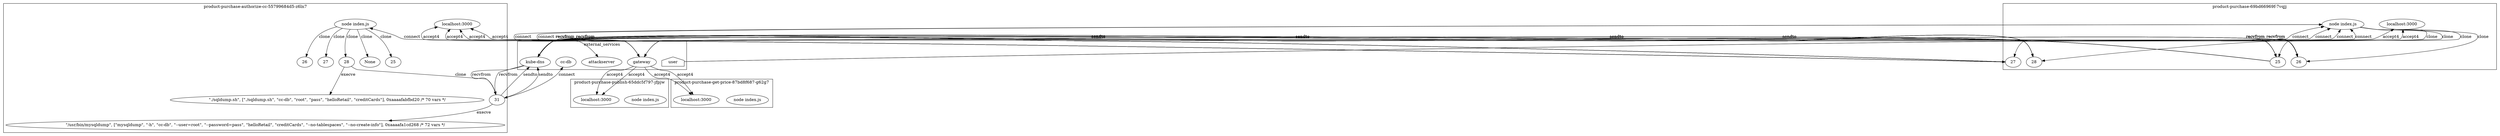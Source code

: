 digraph G {
	subgraph "cluster_ product-purchase-publish-65ddc5f797-jfpjw " {
		label=" product-purchase-publish-65ddc5f797-jfpjw "
		40386 [label="node index.js"]
		"product-purchase-publish_localhost_3000" [label="localhost:3000"]
		"product-purchase-publish_localhost_3000" [label="localhost:3000"]
	}
	subgraph "cluster_ product-purchase-authorize-cc-55799684d5-z6ln7 " {
		label=" product-purchase-authorize-cc-55799684d5-z6ln7 "
		41370 [label="node index.js"]
		"product-purchase-authorize-cc_localhost_3000" [label="localhost:3000"]
		"product-purchase-authorize-cc_localhost_3000" [label="localhost:3000"]
		41370 -> 45253 [label=clone]
		41370 -> 45248 [label=clone]
		41370 -> 45259 [label=clone]
		41370 -> 46570 [label=clone]
		"product-purchase-authorize-cc_localhost_3000" [label="localhost:3000"]
		"product-purchase-authorize-cc_localhost_3000" [label="localhost:3000"]
		41370 -> None [label=clone]
		45253 [label=25]
		45248 [label=26]
		45259 [label=27]
		46570 [label=28]
		" product-purchase-authorize-cc-55799684d5-z6ln7 _./sqldump.sh cc-db root pass helloRetail creditCards" [label="\"./sqldump.sh\", [\"./sqldump.sh\", \"cc-db\", \"root\", \"pass\", \"helloRetail\", \"creditCards\"], 0xaaaafabfbd20 /* 70 vars */"]
		46570 -> " product-purchase-authorize-cc-55799684d5-z6ln7 _./sqldump.sh cc-db root pass helloRetail creditCards" [label=execve]
		46570 -> 46577 [label=clone]
		46577 [label=31]
		" product-purchase-authorize-cc-55799684d5-z6ln7 _mysqldump -h cc-db --user=root --password=pass helloRetail creditCards --no-tablespaces --no-create-info" [label="\"/usr/bin/mysqldump\", [\"mysqldump\", \"-h\", \"cc-db\", \"--user=root\", \"--password=pass\", \"helloRetail\", \"creditCards\", \"--no-tablespaces\", \"--no-create-info\"], 0xaaaafa1cd268 /* 72 vars */"]
		46577 -> " product-purchase-authorize-cc-55799684d5-z6ln7 _mysqldump -h cc-db --user=root --password=pass helloRetail creditCards --no-tablespaces --no-create-info" [label=execve]
	}
	subgraph "cluster_ product-purchase-69bd66969f-7vqjj " {
		label=" product-purchase-69bd66969f-7vqjj "
		42651 [label="node index.js"]
		"product-purchase_localhost_3000" [label="localhost:3000"]
		"product-purchase_localhost_3000" [label="localhost:3000"]
		42651 -> 45195 [label=clone]
		42651 -> 45206 [label=clone]
		42651 -> 45197 [label=clone]
		42651 -> 45213 [label=clone]
		45195 [label=25]
		45206 [label=26]
		45197 [label=27]
		45213 [label=28]
	}
	subgraph "cluster_ product-purchase-get-price-87bd8f687-g62g7 " {
		label=" product-purchase-get-price-87bd8f687-g62g7 "
		44036 [label="node index.js"]
		"product-purchase-get-price_localhost_3000" [label="localhost:3000"]
		"product-purchase-get-price_localhost_3000" [label="localhost:3000"]
	}
	subgraph cluster_services {
		label=external_services
		user [shape=house]
		"10.107.89.58_8080" -> "product-purchase-publish_localhost_3000" [label=accept4]
		"10.107.89.58_8080" -> "product-purchase-publish_localhost_3000" [label=accept4]
		"10.107.89.58_8080" -> "product-purchase-authorize-cc_localhost_3000" [label=accept4]
		"10.107.89.58_8080" -> "product-purchase-authorize-cc_localhost_3000" [label=accept4]
		"10.103.68.12_8889" [label=attackserver]
		41370 -> "10.103.68.12_8889" [label=connect dir=both]
		"10.107.89.58_8080" -> "product-purchase-authorize-cc_localhost_3000" [label=accept4]
		"10.107.89.58_8080" -> "product-purchase-authorize-cc_localhost_3000" [label=accept4]
		"10.96.0.10_53" [label="kube-dns"]
		46577 -> "10.96.0.10_53" [label=sendto]
		"10.96.0.10_53" [label="kube-dns"]
		46577 -> "10.96.0.10_53" [label=sendto]
		"10.96.0.10_53" [label="kube-dns"]
		"10.96.0.10_53" -> 46577 [label=recvfrom]
		"10.96.0.10_53" [label="kube-dns"]
		"10.96.0.10_53" -> 46577 [label=recvfrom]
		"10.102.48.232_3306" [label="cc-db"]
		46577 -> "10.102.48.232_3306" [label=connect dir=both]
		user -> "product-purchase_localhost_3000" [label=accept4]
		user -> "product-purchase_localhost_3000" [label=accept4]
		"10.107.89.58_8080" [label=gateway]
		42651 -> "10.107.89.58_8080" [label=connect dir=both]
		"10.107.89.58_8080" [label=gateway]
		42651 -> "10.107.89.58_8080" [label=connect dir=both]
		"10.107.89.58_8080" [label=gateway]
		42651 -> "10.107.89.58_8080" [label=connect dir=both]
		"10.107.89.58_8080" [label=gateway]
		42651 -> "10.107.89.58_8080" [label=connect dir=both]
		"10.107.89.58_8080" [label=gateway]
		42651 -> "10.107.89.58_8080" [label=connect dir=both]
		"10.107.89.58_8080" [label=gateway]
		42651 -> "10.107.89.58_8080" [label=connect dir=both]
		"10.96.0.10_53" [label="kube-dns"]
		45195 -> "10.96.0.10_53" [label=sendto]
		"10.96.0.10_53" [label="kube-dns"]
		45195 -> "10.96.0.10_53" [label=sendto]
		"10.96.0.10_53" [label="kube-dns"]
		"10.96.0.10_53" -> 45195 [label=recvfrom]
		"10.96.0.10_53" [label="kube-dns"]
		"10.96.0.10_53" -> 45195 [label=recvfrom]
		"10.96.0.10_53" [label="kube-dns"]
		45195 -> "10.96.0.10_53" [label=sendto]
		"10.96.0.10_53" [label="kube-dns"]
		45195 -> "10.96.0.10_53" [label=sendto]
		"10.96.0.10_53" [label="kube-dns"]
		"10.96.0.10_53" -> 45195 [label=recvfrom]
		"10.96.0.10_53" [label="kube-dns"]
		"10.96.0.10_53" -> 45195 [label=recvfrom]
		"10.96.0.10_53" [label="kube-dns"]
		45195 -> "10.96.0.10_53" [label=sendto]
		"10.96.0.10_53" [label="kube-dns"]
		45195 -> "10.96.0.10_53" [label=sendto]
		"10.96.0.10_53" [label="kube-dns"]
		"10.96.0.10_53" -> 45195 [label=recvfrom]
		"10.96.0.10_53" [label="kube-dns"]
		"10.96.0.10_53" -> 45195 [label=recvfrom]
		"10.96.0.10_53" [label="kube-dns"]
		45195 -> "10.96.0.10_53" [label=sendto]
		"10.96.0.10_53" [label="kube-dns"]
		45195 -> "10.96.0.10_53" [label=sendto]
		"10.96.0.10_53" [label="kube-dns"]
		"10.96.0.10_53" -> 45195 [label=recvfrom]
		"10.96.0.10_53" [label="kube-dns"]
		"10.96.0.10_53" -> 45195 [label=recvfrom]
		"10.96.0.10_53" [label="kube-dns"]
		45195 -> "10.96.0.10_53" [label=sendto]
		"10.96.0.10_53" [label="kube-dns"]
		45195 -> "10.96.0.10_53" [label=sendto]
		"10.96.0.10_53" [label="kube-dns"]
		"10.96.0.10_53" -> 45195 [label=recvfrom]
		"10.96.0.10_53" [label="kube-dns"]
		"10.96.0.10_53" -> 45195 [label=recvfrom]
		"10.96.0.10_53" [label="kube-dns"]
		45195 -> "10.96.0.10_53" [label=sendto]
		"10.96.0.10_53" [label="kube-dns"]
		45195 -> "10.96.0.10_53" [label=sendto]
		"10.96.0.10_53" [label="kube-dns"]
		"10.96.0.10_53" -> 45195 [label=recvfrom]
		"10.96.0.10_53" [label="kube-dns"]
		"10.96.0.10_53" -> 45195 [label=recvfrom]
		"10.96.0.10_53" [label="kube-dns"]
		45195 -> "10.96.0.10_53" [label=sendto]
		"10.96.0.10_53" [label="kube-dns"]
		45195 -> "10.96.0.10_53" [label=sendto]
		"10.96.0.10_53" [label="kube-dns"]
		"10.96.0.10_53" -> 45195 [label=recvfrom]
		"10.96.0.10_53" [label="kube-dns"]
		"10.96.0.10_53" -> 45195 [label=recvfrom]
		"10.96.0.10_53" [label="kube-dns"]
		45195 -> "10.96.0.10_53" [label=sendto]
		"10.96.0.10_53" [label="kube-dns"]
		45195 -> "10.96.0.10_53" [label=sendto]
		"10.96.0.10_53" [label="kube-dns"]
		"10.96.0.10_53" -> 45195 [label=recvfrom]
		"10.96.0.10_53" [label="kube-dns"]
		"10.96.0.10_53" -> 45195 [label=recvfrom]
		"10.96.0.10_53" [label="kube-dns"]
		45206 -> "10.96.0.10_53" [label=sendto]
		"10.96.0.10_53" [label="kube-dns"]
		45206 -> "10.96.0.10_53" [label=sendto]
		"10.96.0.10_53" [label="kube-dns"]
		"10.96.0.10_53" -> 45206 [label=recvfrom]
		"10.96.0.10_53" [label="kube-dns"]
		"10.96.0.10_53" -> 45206 [label=recvfrom]
		"10.96.0.10_53" [label="kube-dns"]
		45206 -> "10.96.0.10_53" [label=sendto]
		"10.96.0.10_53" [label="kube-dns"]
		45206 -> "10.96.0.10_53" [label=sendto]
		"10.96.0.10_53" [label="kube-dns"]
		"10.96.0.10_53" -> 45206 [label=recvfrom]
		"10.96.0.10_53" [label="kube-dns"]
		"10.96.0.10_53" -> 45206 [label=recvfrom]
		"10.96.0.10_53" [label="kube-dns"]
		45206 -> "10.96.0.10_53" [label=sendto]
		"10.96.0.10_53" [label="kube-dns"]
		45206 -> "10.96.0.10_53" [label=sendto]
		"10.96.0.10_53" [label="kube-dns"]
		"10.96.0.10_53" -> 45206 [label=recvfrom]
		"10.96.0.10_53" [label="kube-dns"]
		"10.96.0.10_53" -> 45206 [label=recvfrom]
		"10.96.0.10_53" [label="kube-dns"]
		45206 -> "10.96.0.10_53" [label=sendto]
		"10.96.0.10_53" [label="kube-dns"]
		45206 -> "10.96.0.10_53" [label=sendto]
		"10.96.0.10_53" [label="kube-dns"]
		"10.96.0.10_53" -> 45206 [label=recvfrom]
		"10.96.0.10_53" [label="kube-dns"]
		"10.96.0.10_53" -> 45206 [label=recvfrom]
		"10.96.0.10_53" [label="kube-dns"]
		45197 -> "10.96.0.10_53" [label=sendto]
		"10.96.0.10_53" [label="kube-dns"]
		45197 -> "10.96.0.10_53" [label=sendto]
		"10.96.0.10_53" [label="kube-dns"]
		"10.96.0.10_53" -> 45197 [label=recvfrom]
		"10.96.0.10_53" [label="kube-dns"]
		"10.96.0.10_53" -> 45197 [label=recvfrom]
		"10.96.0.10_53" [label="kube-dns"]
		45197 -> "10.96.0.10_53" [label=sendto]
		"10.96.0.10_53" [label="kube-dns"]
		45197 -> "10.96.0.10_53" [label=sendto]
		"10.96.0.10_53" [label="kube-dns"]
		"10.96.0.10_53" -> 45197 [label=recvfrom]
		"10.96.0.10_53" [label="kube-dns"]
		"10.96.0.10_53" -> 45197 [label=recvfrom]
		"10.96.0.10_53" [label="kube-dns"]
		45197 -> "10.96.0.10_53" [label=sendto]
		"10.96.0.10_53" [label="kube-dns"]
		45197 -> "10.96.0.10_53" [label=sendto]
		"10.96.0.10_53" [label="kube-dns"]
		"10.96.0.10_53" -> 45197 [label=recvfrom]
		"10.96.0.10_53" [label="kube-dns"]
		"10.96.0.10_53" -> 45197 [label=recvfrom]
		"10.96.0.10_53" [label="kube-dns"]
		45197 -> "10.96.0.10_53" [label=sendto]
		"10.96.0.10_53" [label="kube-dns"]
		45197 -> "10.96.0.10_53" [label=sendto]
		"10.96.0.10_53" [label="kube-dns"]
		"10.96.0.10_53" -> 45197 [label=recvfrom]
		"10.96.0.10_53" [label="kube-dns"]
		"10.96.0.10_53" -> 45197 [label=recvfrom]
		"10.96.0.10_53" [label="kube-dns"]
		45197 -> "10.96.0.10_53" [label=sendto]
		"10.96.0.10_53" [label="kube-dns"]
		45197 -> "10.96.0.10_53" [label=sendto]
		"10.96.0.10_53" [label="kube-dns"]
		"10.96.0.10_53" -> 45197 [label=recvfrom]
		"10.96.0.10_53" [label="kube-dns"]
		"10.96.0.10_53" -> 45197 [label=recvfrom]
		"10.96.0.10_53" [label="kube-dns"]
		45197 -> "10.96.0.10_53" [label=sendto]
		"10.96.0.10_53" [label="kube-dns"]
		45197 -> "10.96.0.10_53" [label=sendto]
		"10.96.0.10_53" [label="kube-dns"]
		"10.96.0.10_53" -> 45197 [label=recvfrom]
		"10.96.0.10_53" [label="kube-dns"]
		"10.96.0.10_53" -> 45197 [label=recvfrom]
		"10.96.0.10_53" [label="kube-dns"]
		45197 -> "10.96.0.10_53" [label=sendto]
		"10.96.0.10_53" [label="kube-dns"]
		45197 -> "10.96.0.10_53" [label=sendto]
		"10.96.0.10_53" [label="kube-dns"]
		"10.96.0.10_53" -> 45197 [label=recvfrom]
		"10.96.0.10_53" [label="kube-dns"]
		"10.96.0.10_53" -> 45197 [label=recvfrom]
		"10.96.0.10_53" [label="kube-dns"]
		45197 -> "10.96.0.10_53" [label=sendto]
		"10.96.0.10_53" [label="kube-dns"]
		45197 -> "10.96.0.10_53" [label=sendto]
		"10.96.0.10_53" [label="kube-dns"]
		"10.96.0.10_53" -> 45197 [label=recvfrom]
		"10.96.0.10_53" [label="kube-dns"]
		"10.96.0.10_53" -> 45197 [label=recvfrom]
		"10.96.0.10_53" [label="kube-dns"]
		45213 -> "10.96.0.10_53" [label=sendto]
		"10.96.0.10_53" [label="kube-dns"]
		45213 -> "10.96.0.10_53" [label=sendto]
		"10.96.0.10_53" [label="kube-dns"]
		"10.96.0.10_53" -> 45213 [label=recvfrom]
		"10.96.0.10_53" [label="kube-dns"]
		"10.96.0.10_53" -> 45213 [label=recvfrom]
		"10.96.0.10_53" [label="kube-dns"]
		45213 -> "10.96.0.10_53" [label=sendto]
		"10.96.0.10_53" [label="kube-dns"]
		45213 -> "10.96.0.10_53" [label=sendto]
		"10.96.0.10_53" [label="kube-dns"]
		"10.96.0.10_53" -> 45213 [label=recvfrom]
		"10.96.0.10_53" [label="kube-dns"]
		"10.96.0.10_53" -> 45213 [label=recvfrom]
		"10.96.0.10_53" [label="kube-dns"]
		45213 -> "10.96.0.10_53" [label=sendto]
		"10.96.0.10_53" [label="kube-dns"]
		45213 -> "10.96.0.10_53" [label=sendto]
		"10.96.0.10_53" [label="kube-dns"]
		"10.96.0.10_53" -> 45213 [label=recvfrom]
		"10.96.0.10_53" [label="kube-dns"]
		"10.96.0.10_53" -> 45213 [label=recvfrom]
		"10.96.0.10_53" [label="kube-dns"]
		45213 -> "10.96.0.10_53" [label=sendto]
		"10.96.0.10_53" [label="kube-dns"]
		45213 -> "10.96.0.10_53" [label=sendto]
		"10.96.0.10_53" [label="kube-dns"]
		"10.96.0.10_53" -> 45213 [label=recvfrom]
		"10.96.0.10_53" [label="kube-dns"]
		"10.96.0.10_53" -> 45213 [label=recvfrom]
		"10.107.89.58_8080" -> "product-purchase-get-price_localhost_3000" [label=accept4]
		"10.107.89.58_8080" -> "product-purchase-get-price_localhost_3000" [label=accept4]
	}
}
